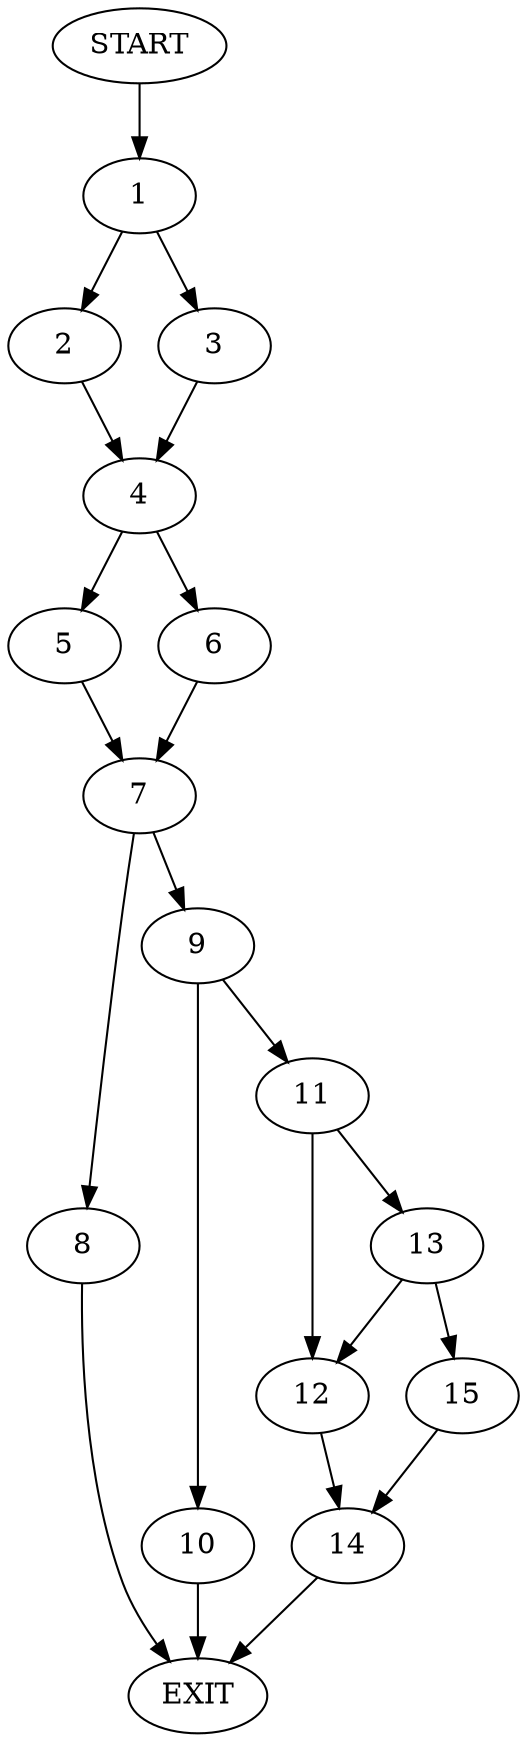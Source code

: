digraph {
0 [label="START"]
16 [label="EXIT"]
0 -> 1
1 -> 2
1 -> 3
2 -> 4
3 -> 4
4 -> 5
4 -> 6
6 -> 7
5 -> 7
7 -> 8
7 -> 9
8 -> 16
9 -> 10
9 -> 11
11 -> 12
11 -> 13
10 -> 16
12 -> 14
13 -> 15
13 -> 12
15 -> 14
14 -> 16
}
